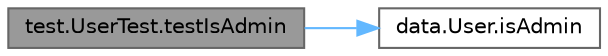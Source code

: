 digraph "test.UserTest.testIsAdmin"
{
 // LATEX_PDF_SIZE
  bgcolor="transparent";
  edge [fontname=Helvetica,fontsize=10,labelfontname=Helvetica,labelfontsize=10];
  node [fontname=Helvetica,fontsize=10,shape=box,height=0.2,width=0.4];
  rankdir="LR";
  Node1 [label="test.UserTest.testIsAdmin",height=0.2,width=0.4,color="gray40", fillcolor="grey60", style="filled", fontcolor="black",tooltip=" "];
  Node1 -> Node2 [color="steelblue1",style="solid"];
  Node2 [label="data.User.isAdmin",height=0.2,width=0.4,color="grey40", fillcolor="white", style="filled",URL="$classdata_1_1_user.html#a7b4fa76cdb1152c7e71ace37ab5b4103",tooltip=" "];
}
